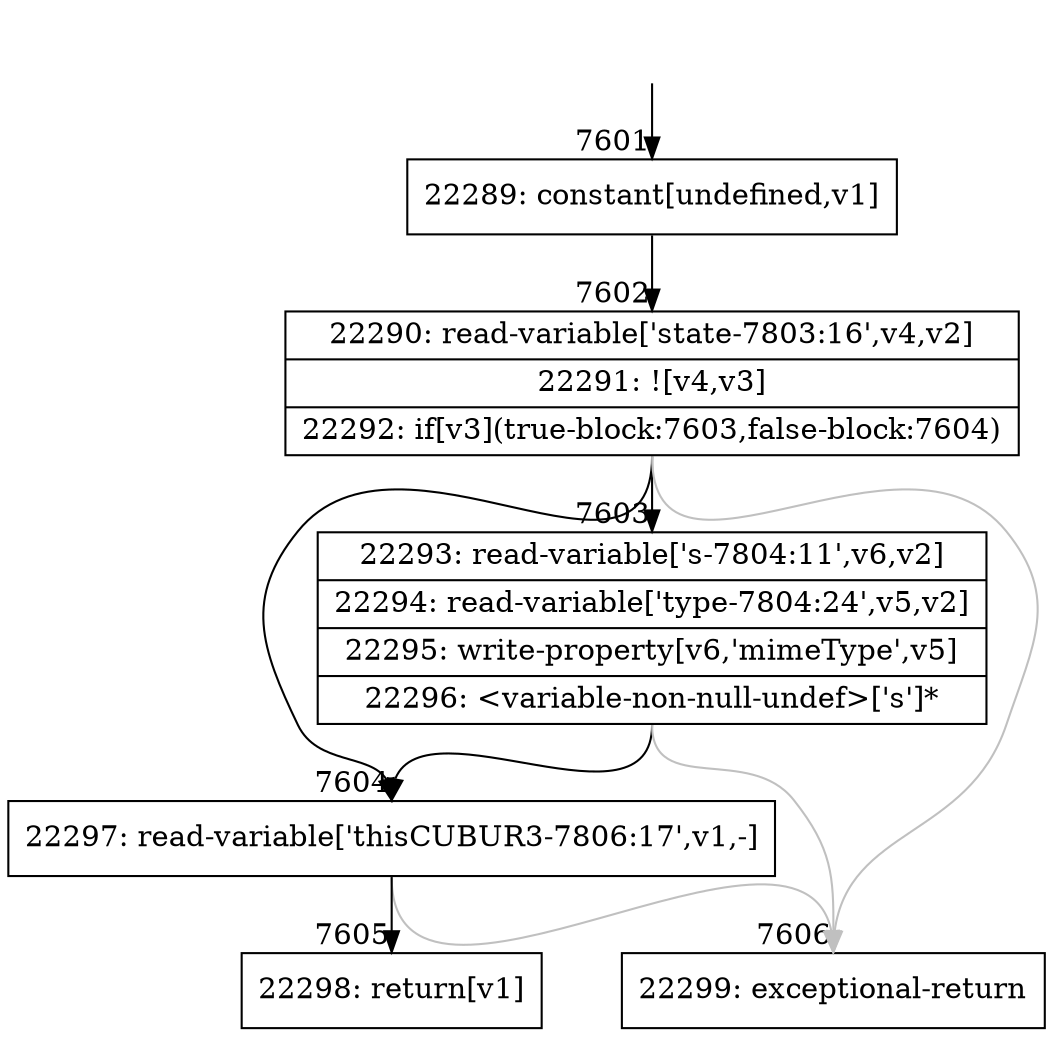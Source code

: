 digraph {
rankdir="TD"
BB_entry485[shape=none,label=""];
BB_entry485 -> BB7601 [tailport=s, headport=n, headlabel="    7601"]
BB7601 [shape=record label="{22289: constant[undefined,v1]}" ] 
BB7601 -> BB7602 [tailport=s, headport=n, headlabel="      7602"]
BB7602 [shape=record label="{22290: read-variable['state-7803:16',v4,v2]|22291: ![v4,v3]|22292: if[v3](true-block:7603,false-block:7604)}" ] 
BB7602 -> BB7603 [tailport=s, headport=n, headlabel="      7603"]
BB7602 -> BB7604 [tailport=s, headport=n, headlabel="      7604"]
BB7602 -> BB7606 [tailport=s, headport=n, color=gray, headlabel="      7606"]
BB7603 [shape=record label="{22293: read-variable['s-7804:11',v6,v2]|22294: read-variable['type-7804:24',v5,v2]|22295: write-property[v6,'mimeType',v5]|22296: \<variable-non-null-undef\>['s']*}" ] 
BB7603 -> BB7604 [tailport=s, headport=n]
BB7603 -> BB7606 [tailport=s, headport=n, color=gray]
BB7604 [shape=record label="{22297: read-variable['thisCUBUR3-7806:17',v1,-]}" ] 
BB7604 -> BB7605 [tailport=s, headport=n, headlabel="      7605"]
BB7604 -> BB7606 [tailport=s, headport=n, color=gray]
BB7605 [shape=record label="{22298: return[v1]}" ] 
BB7606 [shape=record label="{22299: exceptional-return}" ] 
}
